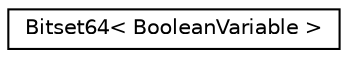 digraph "Graphical Class Hierarchy"
{
 // LATEX_PDF_SIZE
  edge [fontname="Helvetica",fontsize="10",labelfontname="Helvetica",labelfontsize="10"];
  node [fontname="Helvetica",fontsize="10",shape=record];
  rankdir="LR";
  Node0 [label="Bitset64\< BooleanVariable \>",height=0.2,width=0.4,color="black", fillcolor="white", style="filled",URL="$classoperations__research_1_1_bitset64.html",tooltip=" "];
}
